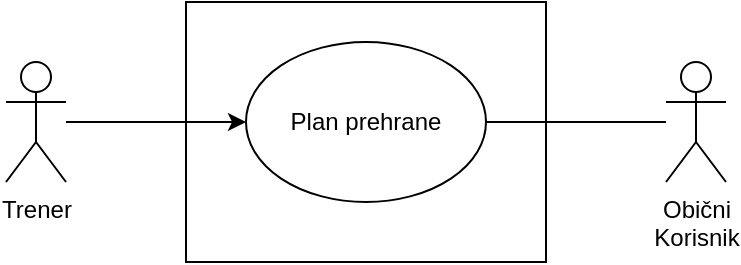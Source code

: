 <mxfile version="24.8.3">
  <diagram name="Page-1" id="924dohbuH_Oe8iANkcs4">
    <mxGraphModel dx="626" dy="416" grid="1" gridSize="10" guides="1" tooltips="1" connect="1" arrows="1" fold="1" page="1" pageScale="1" pageWidth="827" pageHeight="1169" math="0" shadow="0">
      <root>
        <mxCell id="0" />
        <mxCell id="1" parent="0" />
        <mxCell id="i3iJV8fuebZiY-3vzbVX-1" value="" style="rounded=0;whiteSpace=wrap;html=1;" vertex="1" parent="1">
          <mxGeometry x="270" y="150" width="180" height="130" as="geometry" />
        </mxCell>
        <mxCell id="i3iJV8fuebZiY-3vzbVX-7" value="&amp;lt;&amp;lt;Include&amp;gt;&amp;gt;" style="rounded=0;orthogonalLoop=1;jettySize=auto;html=1;dashed=1;endArrow=none;endFill=0;startArrow=classic;startFill=1;" edge="1" parent="1" target="i3iJV8fuebZiY-3vzbVX-6">
          <mxGeometry relative="1" as="geometry">
            <mxPoint x="329.864" y="180.544" as="sourcePoint" />
          </mxGeometry>
        </mxCell>
        <mxCell id="i3iJV8fuebZiY-3vzbVX-16" value="" style="edgeStyle=orthogonalEdgeStyle;rounded=0;orthogonalLoop=1;jettySize=auto;html=1;endArrow=none;endFill=0;startArrow=none;startFill=0;" edge="1" parent="1" source="i3iJV8fuebZiY-3vzbVX-9" target="i3iJV8fuebZiY-3vzbVX-14">
          <mxGeometry relative="1" as="geometry" />
        </mxCell>
        <mxCell id="i3iJV8fuebZiY-3vzbVX-9" value="Obični&lt;div&gt;Korisnik&lt;/div&gt;" style="shape=umlActor;verticalLabelPosition=bottom;verticalAlign=top;html=1;outlineConnect=0;" vertex="1" parent="1">
          <mxGeometry x="510" y="180" width="30" height="60" as="geometry" />
        </mxCell>
        <mxCell id="i3iJV8fuebZiY-3vzbVX-15" value="" style="edgeStyle=orthogonalEdgeStyle;rounded=0;orthogonalLoop=1;jettySize=auto;html=1;endArrow=classic;endFill=1;" edge="1" parent="1" source="i3iJV8fuebZiY-3vzbVX-12" target="i3iJV8fuebZiY-3vzbVX-14">
          <mxGeometry relative="1" as="geometry" />
        </mxCell>
        <mxCell id="i3iJV8fuebZiY-3vzbVX-12" value="Trener" style="shape=umlActor;verticalLabelPosition=bottom;verticalAlign=top;html=1;outlineConnect=0;" vertex="1" parent="1">
          <mxGeometry x="180" y="180" width="30" height="60" as="geometry" />
        </mxCell>
        <mxCell id="i3iJV8fuebZiY-3vzbVX-14" value="Plan prehrane" style="ellipse;whiteSpace=wrap;html=1;" vertex="1" parent="1">
          <mxGeometry x="300" y="170" width="120" height="80" as="geometry" />
        </mxCell>
      </root>
    </mxGraphModel>
  </diagram>
</mxfile>
